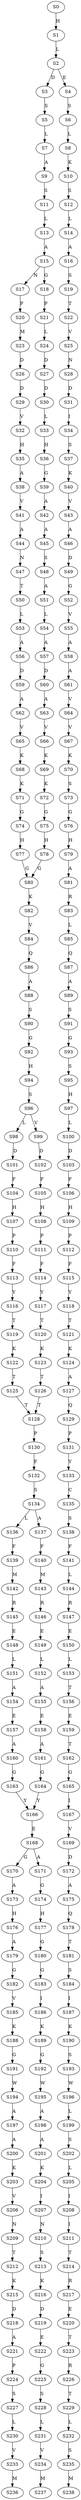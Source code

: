 strict digraph  {
	S0 -> S1 [ label = H ];
	S1 -> S2 [ label = L ];
	S2 -> S3 [ label = D ];
	S2 -> S4 [ label = E ];
	S3 -> S5 [ label = S ];
	S4 -> S6 [ label = S ];
	S5 -> S7 [ label = L ];
	S6 -> S8 [ label = L ];
	S7 -> S9 [ label = A ];
	S8 -> S10 [ label = K ];
	S9 -> S11 [ label = S ];
	S10 -> S12 [ label = S ];
	S11 -> S13 [ label = L ];
	S12 -> S14 [ label = L ];
	S13 -> S15 [ label = A ];
	S14 -> S16 [ label = A ];
	S15 -> S17 [ label = N ];
	S15 -> S18 [ label = G ];
	S16 -> S19 [ label = S ];
	S17 -> S20 [ label = P ];
	S18 -> S21 [ label = P ];
	S19 -> S22 [ label = T ];
	S20 -> S23 [ label = M ];
	S21 -> S24 [ label = L ];
	S22 -> S25 [ label = V ];
	S23 -> S26 [ label = D ];
	S24 -> S27 [ label = D ];
	S25 -> S28 [ label = N ];
	S26 -> S29 [ label = D ];
	S27 -> S30 [ label = D ];
	S28 -> S31 [ label = D ];
	S29 -> S32 [ label = V ];
	S30 -> S33 [ label = L ];
	S31 -> S34 [ label = I ];
	S32 -> S35 [ label = H ];
	S33 -> S36 [ label = H ];
	S34 -> S37 [ label = S ];
	S35 -> S38 [ label = A ];
	S36 -> S39 [ label = G ];
	S37 -> S40 [ label = K ];
	S38 -> S41 [ label = V ];
	S39 -> S42 [ label = A ];
	S40 -> S43 [ label = V ];
	S41 -> S44 [ label = A ];
	S42 -> S45 [ label = A ];
	S43 -> S46 [ label = A ];
	S44 -> S47 [ label = N ];
	S45 -> S48 [ label = S ];
	S46 -> S49 [ label = D ];
	S47 -> S50 [ label = T ];
	S48 -> S51 [ label = A ];
	S49 -> S52 [ label = G ];
	S50 -> S53 [ label = L ];
	S51 -> S54 [ label = L ];
	S52 -> S55 [ label = V ];
	S53 -> S56 [ label = A ];
	S54 -> S57 [ label = A ];
	S55 -> S58 [ label = A ];
	S56 -> S59 [ label = D ];
	S57 -> S60 [ label = D ];
	S58 -> S61 [ label = A ];
	S59 -> S62 [ label = A ];
	S60 -> S63 [ label = A ];
	S61 -> S64 [ label = V ];
	S62 -> S65 [ label = V ];
	S63 -> S66 [ label = V ];
	S64 -> S67 [ label = V ];
	S65 -> S68 [ label = K ];
	S66 -> S69 [ label = K ];
	S67 -> S70 [ label = K ];
	S68 -> S71 [ label = K ];
	S69 -> S72 [ label = K ];
	S70 -> S73 [ label = S ];
	S71 -> S74 [ label = G ];
	S72 -> S75 [ label = G ];
	S73 -> S76 [ label = G ];
	S74 -> S77 [ label = H ];
	S75 -> S78 [ label = H ];
	S76 -> S79 [ label = H ];
	S77 -> S80 [ label = G ];
	S78 -> S80 [ label = G ];
	S79 -> S81 [ label = A ];
	S80 -> S82 [ label = K ];
	S81 -> S83 [ label = R ];
	S82 -> S84 [ label = V ];
	S83 -> S85 [ label = L ];
	S84 -> S86 [ label = Q ];
	S85 -> S87 [ label = Q ];
	S86 -> S88 [ label = A ];
	S87 -> S89 [ label = A ];
	S88 -> S90 [ label = S ];
	S89 -> S91 [ label = S ];
	S90 -> S92 [ label = G ];
	S91 -> S93 [ label = G ];
	S92 -> S94 [ label = H ];
	S93 -> S95 [ label = S ];
	S94 -> S96 [ label = S ];
	S95 -> S97 [ label = H ];
	S96 -> S98 [ label = L ];
	S96 -> S99 [ label = V ];
	S97 -> S100 [ label = L ];
	S98 -> S101 [ label = D ];
	S99 -> S102 [ label = D ];
	S100 -> S103 [ label = D ];
	S101 -> S104 [ label = F ];
	S102 -> S105 [ label = F ];
	S103 -> S106 [ label = F ];
	S104 -> S107 [ label = H ];
	S105 -> S108 [ label = H ];
	S106 -> S109 [ label = H ];
	S107 -> S110 [ label = P ];
	S108 -> S111 [ label = P ];
	S109 -> S112 [ label = P ];
	S110 -> S113 [ label = F ];
	S111 -> S114 [ label = F ];
	S112 -> S115 [ label = F ];
	S113 -> S116 [ label = Y ];
	S114 -> S117 [ label = Y ];
	S115 -> S118 [ label = Y ];
	S116 -> S119 [ label = T ];
	S117 -> S120 [ label = T ];
	S118 -> S121 [ label = T ];
	S119 -> S122 [ label = K ];
	S120 -> S123 [ label = K ];
	S121 -> S124 [ label = K ];
	S122 -> S125 [ label = T ];
	S123 -> S126 [ label = T ];
	S124 -> S127 [ label = A ];
	S125 -> S128 [ label = T ];
	S126 -> S128 [ label = T ];
	S127 -> S129 [ label = Q ];
	S128 -> S130 [ label = P ];
	S129 -> S131 [ label = P ];
	S130 -> S132 [ label = F ];
	S131 -> S133 [ label = Y ];
	S132 -> S134 [ label = S ];
	S133 -> S135 [ label = C ];
	S134 -> S136 [ label = L ];
	S134 -> S137 [ label = A ];
	S135 -> S138 [ label = S ];
	S136 -> S139 [ label = F ];
	S137 -> S140 [ label = F ];
	S138 -> S141 [ label = F ];
	S139 -> S142 [ label = M ];
	S140 -> S143 [ label = M ];
	S141 -> S144 [ label = L ];
	S142 -> S145 [ label = R ];
	S143 -> S146 [ label = R ];
	S144 -> S147 [ label = R ];
	S145 -> S148 [ label = E ];
	S146 -> S149 [ label = E ];
	S147 -> S150 [ label = E ];
	S148 -> S151 [ label = L ];
	S149 -> S152 [ label = L ];
	S150 -> S153 [ label = L ];
	S151 -> S154 [ label = A ];
	S152 -> S155 [ label = A ];
	S153 -> S156 [ label = T ];
	S154 -> S157 [ label = E ];
	S155 -> S158 [ label = E ];
	S156 -> S159 [ label = E ];
	S157 -> S160 [ label = A ];
	S158 -> S161 [ label = A ];
	S159 -> S162 [ label = T ];
	S160 -> S163 [ label = G ];
	S161 -> S164 [ label = G ];
	S162 -> S165 [ label = G ];
	S163 -> S166 [ label = Y ];
	S164 -> S166 [ label = Y ];
	S165 -> S167 [ label = I ];
	S166 -> S168 [ label = E ];
	S167 -> S169 [ label = V ];
	S168 -> S170 [ label = G ];
	S168 -> S171 [ label = A ];
	S169 -> S172 [ label = D ];
	S170 -> S173 [ label = A ];
	S171 -> S174 [ label = G ];
	S172 -> S175 [ label = A ];
	S173 -> S176 [ label = H ];
	S174 -> S177 [ label = H ];
	S175 -> S178 [ label = Q ];
	S176 -> S179 [ label = A ];
	S177 -> S180 [ label = G ];
	S178 -> S181 [ label = T ];
	S179 -> S182 [ label = G ];
	S180 -> S183 [ label = G ];
	S181 -> S184 [ label = S ];
	S182 -> S185 [ label = V ];
	S183 -> S186 [ label = I ];
	S184 -> S187 [ label = I ];
	S185 -> S188 [ label = K ];
	S186 -> S189 [ label = K ];
	S187 -> S190 [ label = K ];
	S188 -> S191 [ label = G ];
	S189 -> S192 [ label = G ];
	S190 -> S193 [ label = S ];
	S191 -> S194 [ label = W ];
	S192 -> S195 [ label = W ];
	S193 -> S196 [ label = W ];
	S194 -> S197 [ label = A ];
	S195 -> S198 [ label = A ];
	S196 -> S199 [ label = L ];
	S197 -> S200 [ label = A ];
	S198 -> S201 [ label = A ];
	S199 -> S202 [ label = S ];
	S200 -> S203 [ label = K ];
	S201 -> S204 [ label = K ];
	S202 -> S205 [ label = L ];
	S203 -> S206 [ label = V ];
	S204 -> S207 [ label = I ];
	S205 -> S208 [ label = I ];
	S206 -> S209 [ label = N ];
	S207 -> S210 [ label = N ];
	S208 -> S211 [ label = I ];
	S209 -> S212 [ label = T ];
	S210 -> S213 [ label = S ];
	S211 -> S214 [ label = T ];
	S212 -> S215 [ label = K ];
	S213 -> S216 [ label = K ];
	S214 -> S217 [ label = R ];
	S215 -> S218 [ label = D ];
	S216 -> S219 [ label = D ];
	S217 -> S220 [ label = E ];
	S218 -> S221 [ label = A ];
	S219 -> S222 [ label = E ];
	S220 -> S223 [ label = T ];
	S221 -> S224 [ label = P ];
	S222 -> S225 [ label = G ];
	S223 -> S226 [ label = R ];
	S224 -> S227 [ label = S ];
	S225 -> S228 [ label = S ];
	S226 -> S229 [ label = T ];
	S227 -> S230 [ label = L ];
	S228 -> S231 [ label = L ];
	S229 -> S232 [ label = L ];
	S230 -> S233 [ label = V ];
	S231 -> S234 [ label = V ];
	S232 -> S235 [ label = S ];
	S233 -> S236 [ label = M ];
	S234 -> S237 [ label = M ];
	S235 -> S238 [ label = M ];
}
